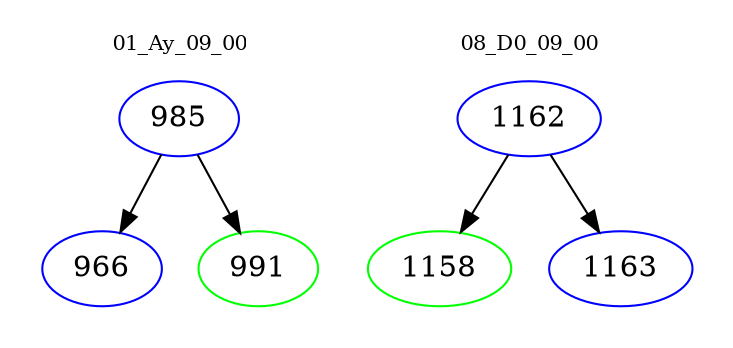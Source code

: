 digraph{
subgraph cluster_0 {
color = white
label = "01_Ay_09_00";
fontsize=10;
T0_985 [label="985", color="blue"]
T0_985 -> T0_966 [color="black"]
T0_966 [label="966", color="blue"]
T0_985 -> T0_991 [color="black"]
T0_991 [label="991", color="green"]
}
subgraph cluster_1 {
color = white
label = "08_D0_09_00";
fontsize=10;
T1_1162 [label="1162", color="blue"]
T1_1162 -> T1_1158 [color="black"]
T1_1158 [label="1158", color="green"]
T1_1162 -> T1_1163 [color="black"]
T1_1163 [label="1163", color="blue"]
}
}
